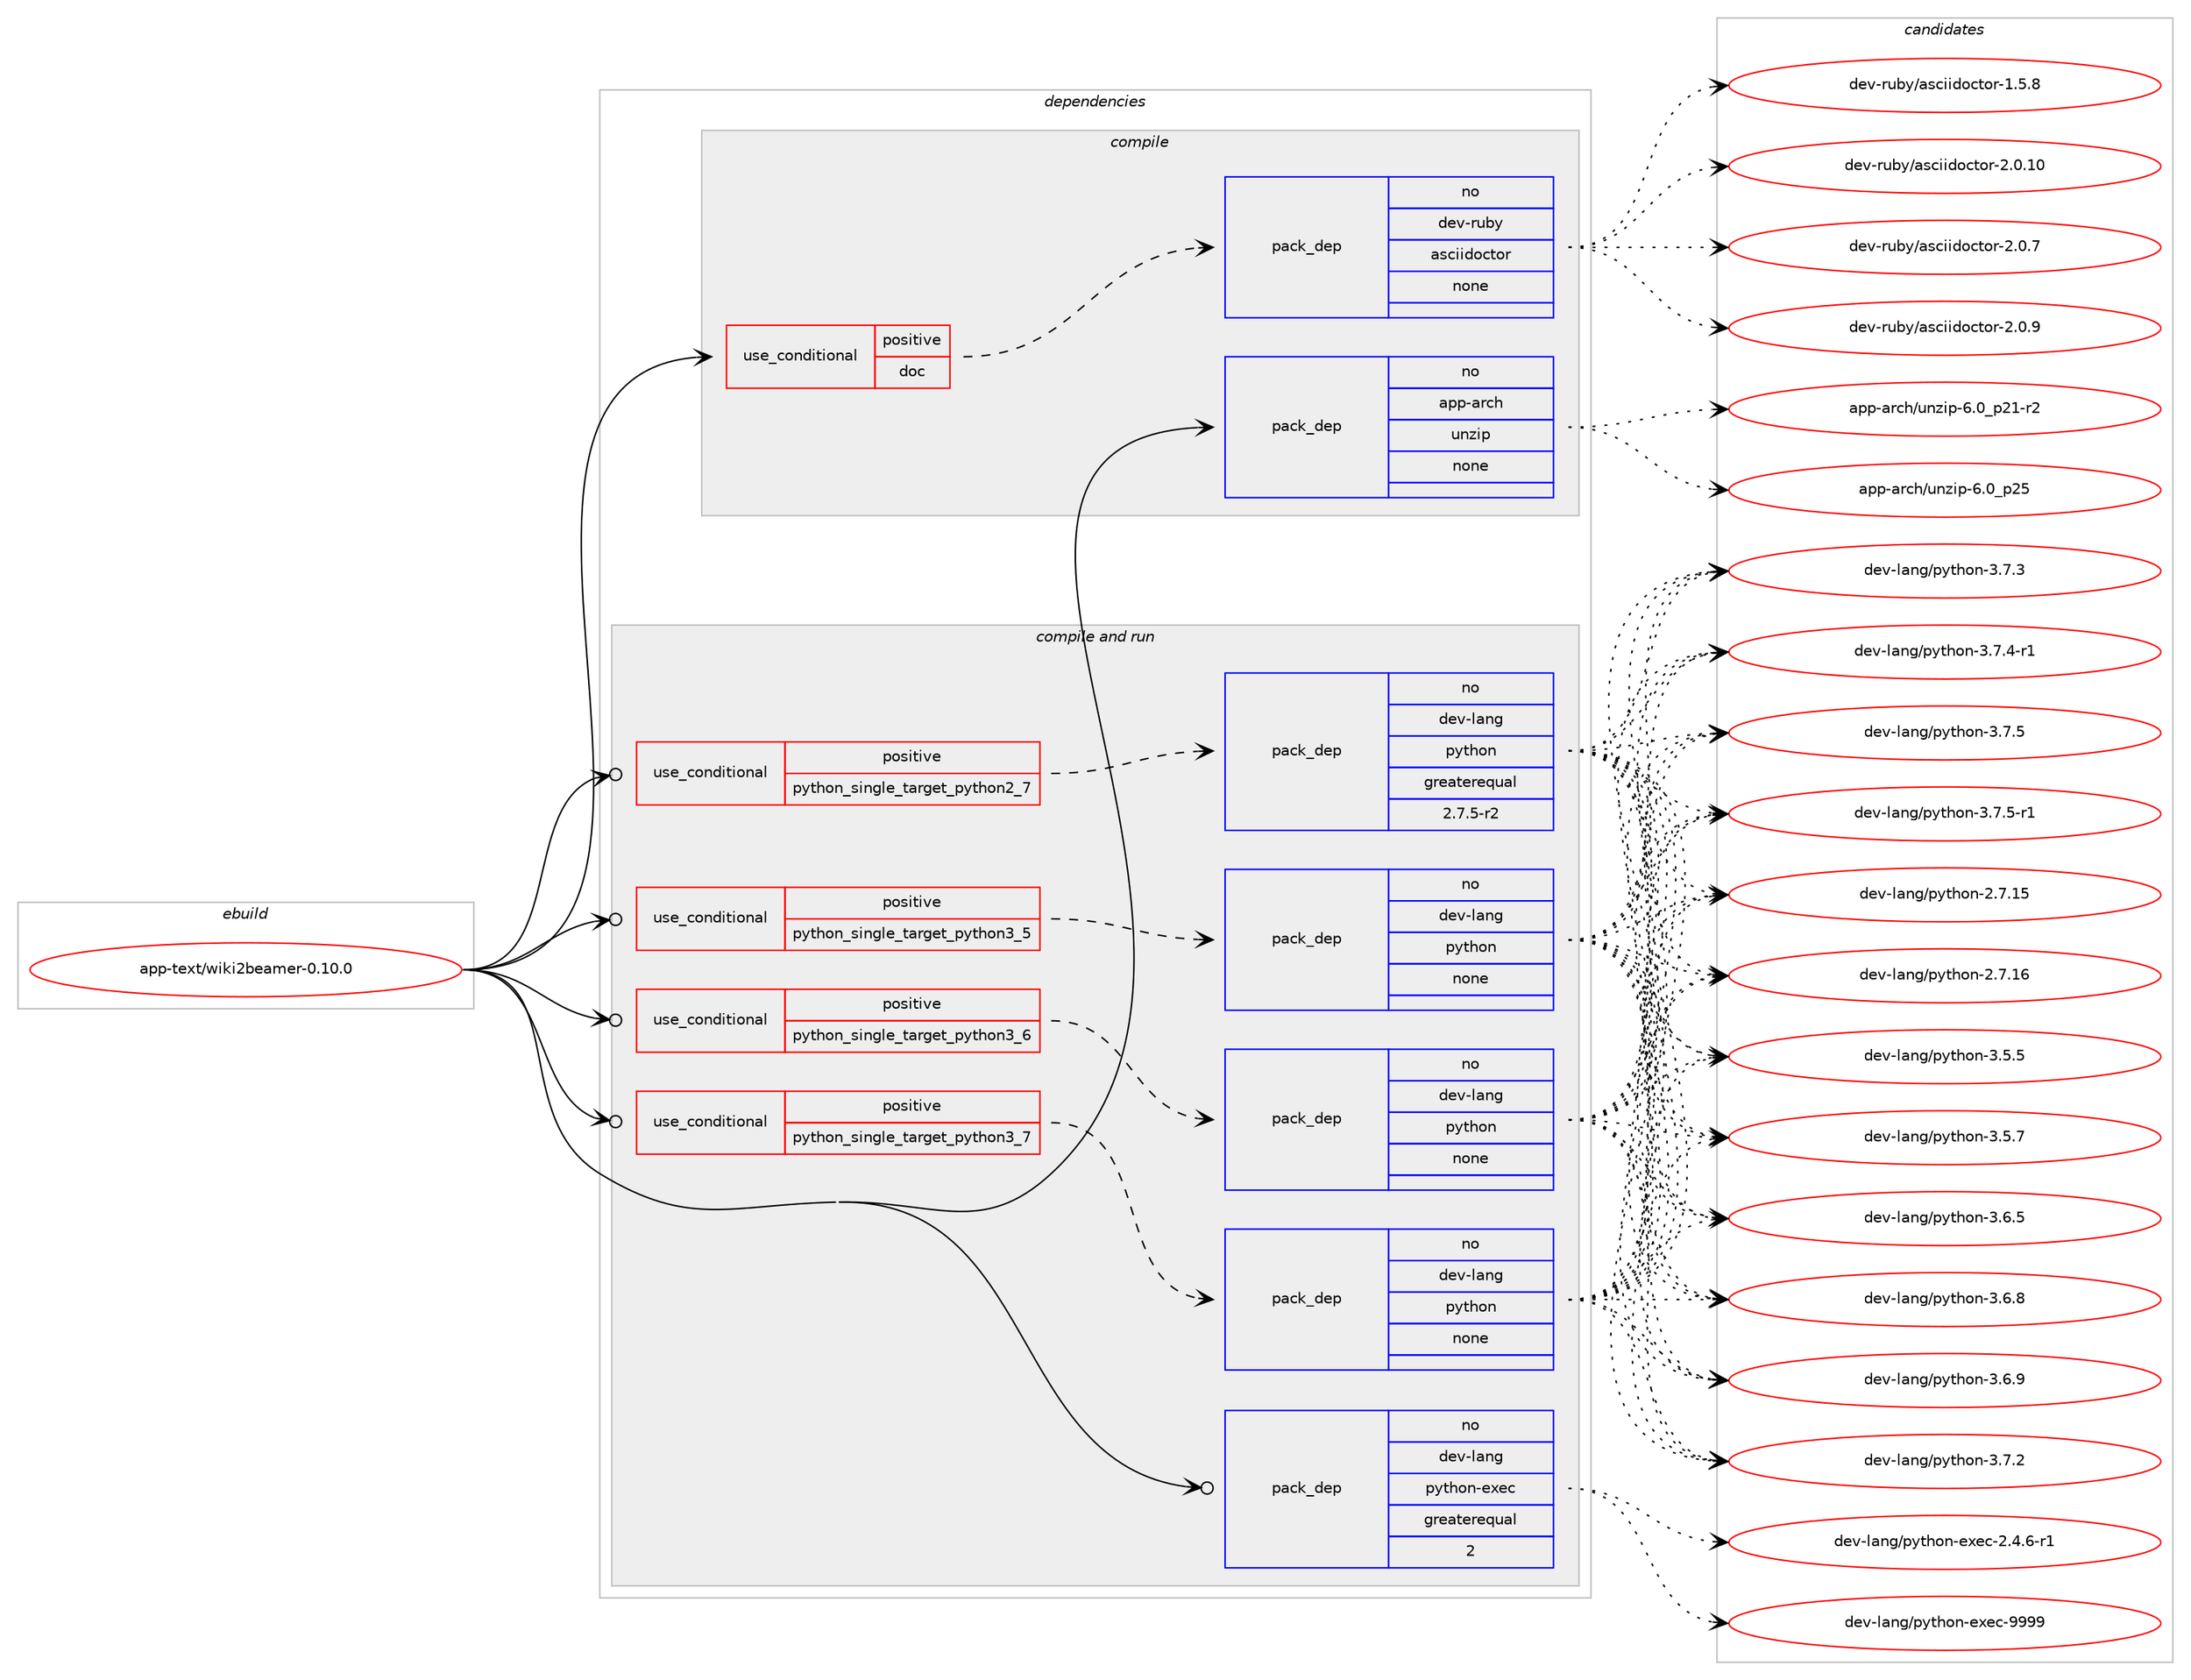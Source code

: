 digraph prolog {

# *************
# Graph options
# *************

newrank=true;
concentrate=true;
compound=true;
graph [rankdir=LR,fontname=Helvetica,fontsize=10,ranksep=1.5];#, ranksep=2.5, nodesep=0.2];
edge  [arrowhead=vee];
node  [fontname=Helvetica,fontsize=10];

# **********
# The ebuild
# **********

subgraph cluster_leftcol {
color=gray;
rank=same;
label=<<i>ebuild</i>>;
id [label="app-text/wiki2beamer-0.10.0", color=red, width=4, href="../app-text/wiki2beamer-0.10.0.svg"];
}

# ****************
# The dependencies
# ****************

subgraph cluster_midcol {
color=gray;
label=<<i>dependencies</i>>;
subgraph cluster_compile {
fillcolor="#eeeeee";
style=filled;
label=<<i>compile</i>>;
subgraph cond122091 {
dependency512902 [label=<<TABLE BORDER="0" CELLBORDER="1" CELLSPACING="0" CELLPADDING="4"><TR><TD ROWSPAN="3" CELLPADDING="10">use_conditional</TD></TR><TR><TD>positive</TD></TR><TR><TD>doc</TD></TR></TABLE>>, shape=none, color=red];
subgraph pack381523 {
dependency512903 [label=<<TABLE BORDER="0" CELLBORDER="1" CELLSPACING="0" CELLPADDING="4" WIDTH="220"><TR><TD ROWSPAN="6" CELLPADDING="30">pack_dep</TD></TR><TR><TD WIDTH="110">no</TD></TR><TR><TD>dev-ruby</TD></TR><TR><TD>asciidoctor</TD></TR><TR><TD>none</TD></TR><TR><TD></TD></TR></TABLE>>, shape=none, color=blue];
}
dependency512902:e -> dependency512903:w [weight=20,style="dashed",arrowhead="vee"];
}
id:e -> dependency512902:w [weight=20,style="solid",arrowhead="vee"];
subgraph pack381524 {
dependency512904 [label=<<TABLE BORDER="0" CELLBORDER="1" CELLSPACING="0" CELLPADDING="4" WIDTH="220"><TR><TD ROWSPAN="6" CELLPADDING="30">pack_dep</TD></TR><TR><TD WIDTH="110">no</TD></TR><TR><TD>app-arch</TD></TR><TR><TD>unzip</TD></TR><TR><TD>none</TD></TR><TR><TD></TD></TR></TABLE>>, shape=none, color=blue];
}
id:e -> dependency512904:w [weight=20,style="solid",arrowhead="vee"];
}
subgraph cluster_compileandrun {
fillcolor="#eeeeee";
style=filled;
label=<<i>compile and run</i>>;
subgraph cond122092 {
dependency512905 [label=<<TABLE BORDER="0" CELLBORDER="1" CELLSPACING="0" CELLPADDING="4"><TR><TD ROWSPAN="3" CELLPADDING="10">use_conditional</TD></TR><TR><TD>positive</TD></TR><TR><TD>python_single_target_python2_7</TD></TR></TABLE>>, shape=none, color=red];
subgraph pack381525 {
dependency512906 [label=<<TABLE BORDER="0" CELLBORDER="1" CELLSPACING="0" CELLPADDING="4" WIDTH="220"><TR><TD ROWSPAN="6" CELLPADDING="30">pack_dep</TD></TR><TR><TD WIDTH="110">no</TD></TR><TR><TD>dev-lang</TD></TR><TR><TD>python</TD></TR><TR><TD>greaterequal</TD></TR><TR><TD>2.7.5-r2</TD></TR></TABLE>>, shape=none, color=blue];
}
dependency512905:e -> dependency512906:w [weight=20,style="dashed",arrowhead="vee"];
}
id:e -> dependency512905:w [weight=20,style="solid",arrowhead="odotvee"];
subgraph cond122093 {
dependency512907 [label=<<TABLE BORDER="0" CELLBORDER="1" CELLSPACING="0" CELLPADDING="4"><TR><TD ROWSPAN="3" CELLPADDING="10">use_conditional</TD></TR><TR><TD>positive</TD></TR><TR><TD>python_single_target_python3_5</TD></TR></TABLE>>, shape=none, color=red];
subgraph pack381526 {
dependency512908 [label=<<TABLE BORDER="0" CELLBORDER="1" CELLSPACING="0" CELLPADDING="4" WIDTH="220"><TR><TD ROWSPAN="6" CELLPADDING="30">pack_dep</TD></TR><TR><TD WIDTH="110">no</TD></TR><TR><TD>dev-lang</TD></TR><TR><TD>python</TD></TR><TR><TD>none</TD></TR><TR><TD></TD></TR></TABLE>>, shape=none, color=blue];
}
dependency512907:e -> dependency512908:w [weight=20,style="dashed",arrowhead="vee"];
}
id:e -> dependency512907:w [weight=20,style="solid",arrowhead="odotvee"];
subgraph cond122094 {
dependency512909 [label=<<TABLE BORDER="0" CELLBORDER="1" CELLSPACING="0" CELLPADDING="4"><TR><TD ROWSPAN="3" CELLPADDING="10">use_conditional</TD></TR><TR><TD>positive</TD></TR><TR><TD>python_single_target_python3_6</TD></TR></TABLE>>, shape=none, color=red];
subgraph pack381527 {
dependency512910 [label=<<TABLE BORDER="0" CELLBORDER="1" CELLSPACING="0" CELLPADDING="4" WIDTH="220"><TR><TD ROWSPAN="6" CELLPADDING="30">pack_dep</TD></TR><TR><TD WIDTH="110">no</TD></TR><TR><TD>dev-lang</TD></TR><TR><TD>python</TD></TR><TR><TD>none</TD></TR><TR><TD></TD></TR></TABLE>>, shape=none, color=blue];
}
dependency512909:e -> dependency512910:w [weight=20,style="dashed",arrowhead="vee"];
}
id:e -> dependency512909:w [weight=20,style="solid",arrowhead="odotvee"];
subgraph cond122095 {
dependency512911 [label=<<TABLE BORDER="0" CELLBORDER="1" CELLSPACING="0" CELLPADDING="4"><TR><TD ROWSPAN="3" CELLPADDING="10">use_conditional</TD></TR><TR><TD>positive</TD></TR><TR><TD>python_single_target_python3_7</TD></TR></TABLE>>, shape=none, color=red];
subgraph pack381528 {
dependency512912 [label=<<TABLE BORDER="0" CELLBORDER="1" CELLSPACING="0" CELLPADDING="4" WIDTH="220"><TR><TD ROWSPAN="6" CELLPADDING="30">pack_dep</TD></TR><TR><TD WIDTH="110">no</TD></TR><TR><TD>dev-lang</TD></TR><TR><TD>python</TD></TR><TR><TD>none</TD></TR><TR><TD></TD></TR></TABLE>>, shape=none, color=blue];
}
dependency512911:e -> dependency512912:w [weight=20,style="dashed",arrowhead="vee"];
}
id:e -> dependency512911:w [weight=20,style="solid",arrowhead="odotvee"];
subgraph pack381529 {
dependency512913 [label=<<TABLE BORDER="0" CELLBORDER="1" CELLSPACING="0" CELLPADDING="4" WIDTH="220"><TR><TD ROWSPAN="6" CELLPADDING="30">pack_dep</TD></TR><TR><TD WIDTH="110">no</TD></TR><TR><TD>dev-lang</TD></TR><TR><TD>python-exec</TD></TR><TR><TD>greaterequal</TD></TR><TR><TD>2</TD></TR></TABLE>>, shape=none, color=blue];
}
id:e -> dependency512913:w [weight=20,style="solid",arrowhead="odotvee"];
}
subgraph cluster_run {
fillcolor="#eeeeee";
style=filled;
label=<<i>run</i>>;
}
}

# **************
# The candidates
# **************

subgraph cluster_choices {
rank=same;
color=gray;
label=<<i>candidates</i>>;

subgraph choice381523 {
color=black;
nodesep=1;
choice100101118451141179812147971159910510510011199116111114454946534656 [label="dev-ruby/asciidoctor-1.5.8", color=red, width=4,href="../dev-ruby/asciidoctor-1.5.8.svg"];
choice10010111845114117981214797115991051051001119911611111445504648464948 [label="dev-ruby/asciidoctor-2.0.10", color=red, width=4,href="../dev-ruby/asciidoctor-2.0.10.svg"];
choice100101118451141179812147971159910510510011199116111114455046484655 [label="dev-ruby/asciidoctor-2.0.7", color=red, width=4,href="../dev-ruby/asciidoctor-2.0.7.svg"];
choice100101118451141179812147971159910510510011199116111114455046484657 [label="dev-ruby/asciidoctor-2.0.9", color=red, width=4,href="../dev-ruby/asciidoctor-2.0.9.svg"];
dependency512903:e -> choice100101118451141179812147971159910510510011199116111114454946534656:w [style=dotted,weight="100"];
dependency512903:e -> choice10010111845114117981214797115991051051001119911611111445504648464948:w [style=dotted,weight="100"];
dependency512903:e -> choice100101118451141179812147971159910510510011199116111114455046484655:w [style=dotted,weight="100"];
dependency512903:e -> choice100101118451141179812147971159910510510011199116111114455046484657:w [style=dotted,weight="100"];
}
subgraph choice381524 {
color=black;
nodesep=1;
choice9711211245971149910447117110122105112455446489511250494511450 [label="app-arch/unzip-6.0_p21-r2", color=red, width=4,href="../app-arch/unzip-6.0_p21-r2.svg"];
choice971121124597114991044711711012210511245544648951125053 [label="app-arch/unzip-6.0_p25", color=red, width=4,href="../app-arch/unzip-6.0_p25.svg"];
dependency512904:e -> choice9711211245971149910447117110122105112455446489511250494511450:w [style=dotted,weight="100"];
dependency512904:e -> choice971121124597114991044711711012210511245544648951125053:w [style=dotted,weight="100"];
}
subgraph choice381525 {
color=black;
nodesep=1;
choice10010111845108971101034711212111610411111045504655464953 [label="dev-lang/python-2.7.15", color=red, width=4,href="../dev-lang/python-2.7.15.svg"];
choice10010111845108971101034711212111610411111045504655464954 [label="dev-lang/python-2.7.16", color=red, width=4,href="../dev-lang/python-2.7.16.svg"];
choice100101118451089711010347112121116104111110455146534653 [label="dev-lang/python-3.5.5", color=red, width=4,href="../dev-lang/python-3.5.5.svg"];
choice100101118451089711010347112121116104111110455146534655 [label="dev-lang/python-3.5.7", color=red, width=4,href="../dev-lang/python-3.5.7.svg"];
choice100101118451089711010347112121116104111110455146544653 [label="dev-lang/python-3.6.5", color=red, width=4,href="../dev-lang/python-3.6.5.svg"];
choice100101118451089711010347112121116104111110455146544656 [label="dev-lang/python-3.6.8", color=red, width=4,href="../dev-lang/python-3.6.8.svg"];
choice100101118451089711010347112121116104111110455146544657 [label="dev-lang/python-3.6.9", color=red, width=4,href="../dev-lang/python-3.6.9.svg"];
choice100101118451089711010347112121116104111110455146554650 [label="dev-lang/python-3.7.2", color=red, width=4,href="../dev-lang/python-3.7.2.svg"];
choice100101118451089711010347112121116104111110455146554651 [label="dev-lang/python-3.7.3", color=red, width=4,href="../dev-lang/python-3.7.3.svg"];
choice1001011184510897110103471121211161041111104551465546524511449 [label="dev-lang/python-3.7.4-r1", color=red, width=4,href="../dev-lang/python-3.7.4-r1.svg"];
choice100101118451089711010347112121116104111110455146554653 [label="dev-lang/python-3.7.5", color=red, width=4,href="../dev-lang/python-3.7.5.svg"];
choice1001011184510897110103471121211161041111104551465546534511449 [label="dev-lang/python-3.7.5-r1", color=red, width=4,href="../dev-lang/python-3.7.5-r1.svg"];
dependency512906:e -> choice10010111845108971101034711212111610411111045504655464953:w [style=dotted,weight="100"];
dependency512906:e -> choice10010111845108971101034711212111610411111045504655464954:w [style=dotted,weight="100"];
dependency512906:e -> choice100101118451089711010347112121116104111110455146534653:w [style=dotted,weight="100"];
dependency512906:e -> choice100101118451089711010347112121116104111110455146534655:w [style=dotted,weight="100"];
dependency512906:e -> choice100101118451089711010347112121116104111110455146544653:w [style=dotted,weight="100"];
dependency512906:e -> choice100101118451089711010347112121116104111110455146544656:w [style=dotted,weight="100"];
dependency512906:e -> choice100101118451089711010347112121116104111110455146544657:w [style=dotted,weight="100"];
dependency512906:e -> choice100101118451089711010347112121116104111110455146554650:w [style=dotted,weight="100"];
dependency512906:e -> choice100101118451089711010347112121116104111110455146554651:w [style=dotted,weight="100"];
dependency512906:e -> choice1001011184510897110103471121211161041111104551465546524511449:w [style=dotted,weight="100"];
dependency512906:e -> choice100101118451089711010347112121116104111110455146554653:w [style=dotted,weight="100"];
dependency512906:e -> choice1001011184510897110103471121211161041111104551465546534511449:w [style=dotted,weight="100"];
}
subgraph choice381526 {
color=black;
nodesep=1;
choice10010111845108971101034711212111610411111045504655464953 [label="dev-lang/python-2.7.15", color=red, width=4,href="../dev-lang/python-2.7.15.svg"];
choice10010111845108971101034711212111610411111045504655464954 [label="dev-lang/python-2.7.16", color=red, width=4,href="../dev-lang/python-2.7.16.svg"];
choice100101118451089711010347112121116104111110455146534653 [label="dev-lang/python-3.5.5", color=red, width=4,href="../dev-lang/python-3.5.5.svg"];
choice100101118451089711010347112121116104111110455146534655 [label="dev-lang/python-3.5.7", color=red, width=4,href="../dev-lang/python-3.5.7.svg"];
choice100101118451089711010347112121116104111110455146544653 [label="dev-lang/python-3.6.5", color=red, width=4,href="../dev-lang/python-3.6.5.svg"];
choice100101118451089711010347112121116104111110455146544656 [label="dev-lang/python-3.6.8", color=red, width=4,href="../dev-lang/python-3.6.8.svg"];
choice100101118451089711010347112121116104111110455146544657 [label="dev-lang/python-3.6.9", color=red, width=4,href="../dev-lang/python-3.6.9.svg"];
choice100101118451089711010347112121116104111110455146554650 [label="dev-lang/python-3.7.2", color=red, width=4,href="../dev-lang/python-3.7.2.svg"];
choice100101118451089711010347112121116104111110455146554651 [label="dev-lang/python-3.7.3", color=red, width=4,href="../dev-lang/python-3.7.3.svg"];
choice1001011184510897110103471121211161041111104551465546524511449 [label="dev-lang/python-3.7.4-r1", color=red, width=4,href="../dev-lang/python-3.7.4-r1.svg"];
choice100101118451089711010347112121116104111110455146554653 [label="dev-lang/python-3.7.5", color=red, width=4,href="../dev-lang/python-3.7.5.svg"];
choice1001011184510897110103471121211161041111104551465546534511449 [label="dev-lang/python-3.7.5-r1", color=red, width=4,href="../dev-lang/python-3.7.5-r1.svg"];
dependency512908:e -> choice10010111845108971101034711212111610411111045504655464953:w [style=dotted,weight="100"];
dependency512908:e -> choice10010111845108971101034711212111610411111045504655464954:w [style=dotted,weight="100"];
dependency512908:e -> choice100101118451089711010347112121116104111110455146534653:w [style=dotted,weight="100"];
dependency512908:e -> choice100101118451089711010347112121116104111110455146534655:w [style=dotted,weight="100"];
dependency512908:e -> choice100101118451089711010347112121116104111110455146544653:w [style=dotted,weight="100"];
dependency512908:e -> choice100101118451089711010347112121116104111110455146544656:w [style=dotted,weight="100"];
dependency512908:e -> choice100101118451089711010347112121116104111110455146544657:w [style=dotted,weight="100"];
dependency512908:e -> choice100101118451089711010347112121116104111110455146554650:w [style=dotted,weight="100"];
dependency512908:e -> choice100101118451089711010347112121116104111110455146554651:w [style=dotted,weight="100"];
dependency512908:e -> choice1001011184510897110103471121211161041111104551465546524511449:w [style=dotted,weight="100"];
dependency512908:e -> choice100101118451089711010347112121116104111110455146554653:w [style=dotted,weight="100"];
dependency512908:e -> choice1001011184510897110103471121211161041111104551465546534511449:w [style=dotted,weight="100"];
}
subgraph choice381527 {
color=black;
nodesep=1;
choice10010111845108971101034711212111610411111045504655464953 [label="dev-lang/python-2.7.15", color=red, width=4,href="../dev-lang/python-2.7.15.svg"];
choice10010111845108971101034711212111610411111045504655464954 [label="dev-lang/python-2.7.16", color=red, width=4,href="../dev-lang/python-2.7.16.svg"];
choice100101118451089711010347112121116104111110455146534653 [label="dev-lang/python-3.5.5", color=red, width=4,href="../dev-lang/python-3.5.5.svg"];
choice100101118451089711010347112121116104111110455146534655 [label="dev-lang/python-3.5.7", color=red, width=4,href="../dev-lang/python-3.5.7.svg"];
choice100101118451089711010347112121116104111110455146544653 [label="dev-lang/python-3.6.5", color=red, width=4,href="../dev-lang/python-3.6.5.svg"];
choice100101118451089711010347112121116104111110455146544656 [label="dev-lang/python-3.6.8", color=red, width=4,href="../dev-lang/python-3.6.8.svg"];
choice100101118451089711010347112121116104111110455146544657 [label="dev-lang/python-3.6.9", color=red, width=4,href="../dev-lang/python-3.6.9.svg"];
choice100101118451089711010347112121116104111110455146554650 [label="dev-lang/python-3.7.2", color=red, width=4,href="../dev-lang/python-3.7.2.svg"];
choice100101118451089711010347112121116104111110455146554651 [label="dev-lang/python-3.7.3", color=red, width=4,href="../dev-lang/python-3.7.3.svg"];
choice1001011184510897110103471121211161041111104551465546524511449 [label="dev-lang/python-3.7.4-r1", color=red, width=4,href="../dev-lang/python-3.7.4-r1.svg"];
choice100101118451089711010347112121116104111110455146554653 [label="dev-lang/python-3.7.5", color=red, width=4,href="../dev-lang/python-3.7.5.svg"];
choice1001011184510897110103471121211161041111104551465546534511449 [label="dev-lang/python-3.7.5-r1", color=red, width=4,href="../dev-lang/python-3.7.5-r1.svg"];
dependency512910:e -> choice10010111845108971101034711212111610411111045504655464953:w [style=dotted,weight="100"];
dependency512910:e -> choice10010111845108971101034711212111610411111045504655464954:w [style=dotted,weight="100"];
dependency512910:e -> choice100101118451089711010347112121116104111110455146534653:w [style=dotted,weight="100"];
dependency512910:e -> choice100101118451089711010347112121116104111110455146534655:w [style=dotted,weight="100"];
dependency512910:e -> choice100101118451089711010347112121116104111110455146544653:w [style=dotted,weight="100"];
dependency512910:e -> choice100101118451089711010347112121116104111110455146544656:w [style=dotted,weight="100"];
dependency512910:e -> choice100101118451089711010347112121116104111110455146544657:w [style=dotted,weight="100"];
dependency512910:e -> choice100101118451089711010347112121116104111110455146554650:w [style=dotted,weight="100"];
dependency512910:e -> choice100101118451089711010347112121116104111110455146554651:w [style=dotted,weight="100"];
dependency512910:e -> choice1001011184510897110103471121211161041111104551465546524511449:w [style=dotted,weight="100"];
dependency512910:e -> choice100101118451089711010347112121116104111110455146554653:w [style=dotted,weight="100"];
dependency512910:e -> choice1001011184510897110103471121211161041111104551465546534511449:w [style=dotted,weight="100"];
}
subgraph choice381528 {
color=black;
nodesep=1;
choice10010111845108971101034711212111610411111045504655464953 [label="dev-lang/python-2.7.15", color=red, width=4,href="../dev-lang/python-2.7.15.svg"];
choice10010111845108971101034711212111610411111045504655464954 [label="dev-lang/python-2.7.16", color=red, width=4,href="../dev-lang/python-2.7.16.svg"];
choice100101118451089711010347112121116104111110455146534653 [label="dev-lang/python-3.5.5", color=red, width=4,href="../dev-lang/python-3.5.5.svg"];
choice100101118451089711010347112121116104111110455146534655 [label="dev-lang/python-3.5.7", color=red, width=4,href="../dev-lang/python-3.5.7.svg"];
choice100101118451089711010347112121116104111110455146544653 [label="dev-lang/python-3.6.5", color=red, width=4,href="../dev-lang/python-3.6.5.svg"];
choice100101118451089711010347112121116104111110455146544656 [label="dev-lang/python-3.6.8", color=red, width=4,href="../dev-lang/python-3.6.8.svg"];
choice100101118451089711010347112121116104111110455146544657 [label="dev-lang/python-3.6.9", color=red, width=4,href="../dev-lang/python-3.6.9.svg"];
choice100101118451089711010347112121116104111110455146554650 [label="dev-lang/python-3.7.2", color=red, width=4,href="../dev-lang/python-3.7.2.svg"];
choice100101118451089711010347112121116104111110455146554651 [label="dev-lang/python-3.7.3", color=red, width=4,href="../dev-lang/python-3.7.3.svg"];
choice1001011184510897110103471121211161041111104551465546524511449 [label="dev-lang/python-3.7.4-r1", color=red, width=4,href="../dev-lang/python-3.7.4-r1.svg"];
choice100101118451089711010347112121116104111110455146554653 [label="dev-lang/python-3.7.5", color=red, width=4,href="../dev-lang/python-3.7.5.svg"];
choice1001011184510897110103471121211161041111104551465546534511449 [label="dev-lang/python-3.7.5-r1", color=red, width=4,href="../dev-lang/python-3.7.5-r1.svg"];
dependency512912:e -> choice10010111845108971101034711212111610411111045504655464953:w [style=dotted,weight="100"];
dependency512912:e -> choice10010111845108971101034711212111610411111045504655464954:w [style=dotted,weight="100"];
dependency512912:e -> choice100101118451089711010347112121116104111110455146534653:w [style=dotted,weight="100"];
dependency512912:e -> choice100101118451089711010347112121116104111110455146534655:w [style=dotted,weight="100"];
dependency512912:e -> choice100101118451089711010347112121116104111110455146544653:w [style=dotted,weight="100"];
dependency512912:e -> choice100101118451089711010347112121116104111110455146544656:w [style=dotted,weight="100"];
dependency512912:e -> choice100101118451089711010347112121116104111110455146544657:w [style=dotted,weight="100"];
dependency512912:e -> choice100101118451089711010347112121116104111110455146554650:w [style=dotted,weight="100"];
dependency512912:e -> choice100101118451089711010347112121116104111110455146554651:w [style=dotted,weight="100"];
dependency512912:e -> choice1001011184510897110103471121211161041111104551465546524511449:w [style=dotted,weight="100"];
dependency512912:e -> choice100101118451089711010347112121116104111110455146554653:w [style=dotted,weight="100"];
dependency512912:e -> choice1001011184510897110103471121211161041111104551465546534511449:w [style=dotted,weight="100"];
}
subgraph choice381529 {
color=black;
nodesep=1;
choice10010111845108971101034711212111610411111045101120101994550465246544511449 [label="dev-lang/python-exec-2.4.6-r1", color=red, width=4,href="../dev-lang/python-exec-2.4.6-r1.svg"];
choice10010111845108971101034711212111610411111045101120101994557575757 [label="dev-lang/python-exec-9999", color=red, width=4,href="../dev-lang/python-exec-9999.svg"];
dependency512913:e -> choice10010111845108971101034711212111610411111045101120101994550465246544511449:w [style=dotted,weight="100"];
dependency512913:e -> choice10010111845108971101034711212111610411111045101120101994557575757:w [style=dotted,weight="100"];
}
}

}
